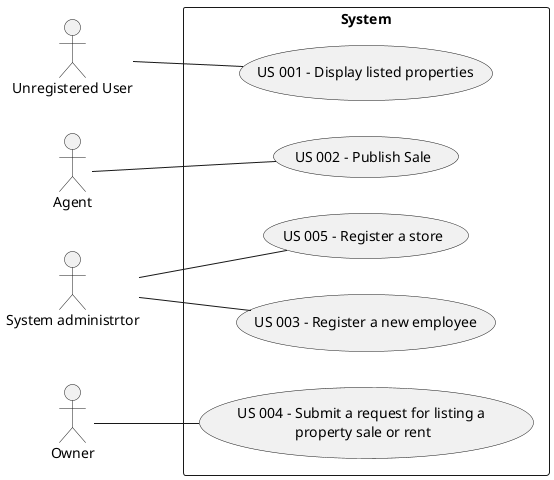 @startuml
'skinparam monochrome true
skinparam packageStyle rectangle
'skinparam shadowing false



'title Use Case Diagram Example

left to right direction

actor "Unregistered User" as user
actor Agent
actor "System administrtor" as admin
actor Owner

rectangle System{
usecase "US 001 - Display listed properties" as US001
usecase "US 002 - Publish Sale" as US002
usecase "US 003 - Register a new employee" as US003
usecase "US 004 - Submit a request for listing a \nproperty sale or rent" as US004
usecase "US 005 - Register a store" as US005

}



user -- US001
Agent -- US002
admin -- US003
Owner -- US004
admin -- US005

@enduml